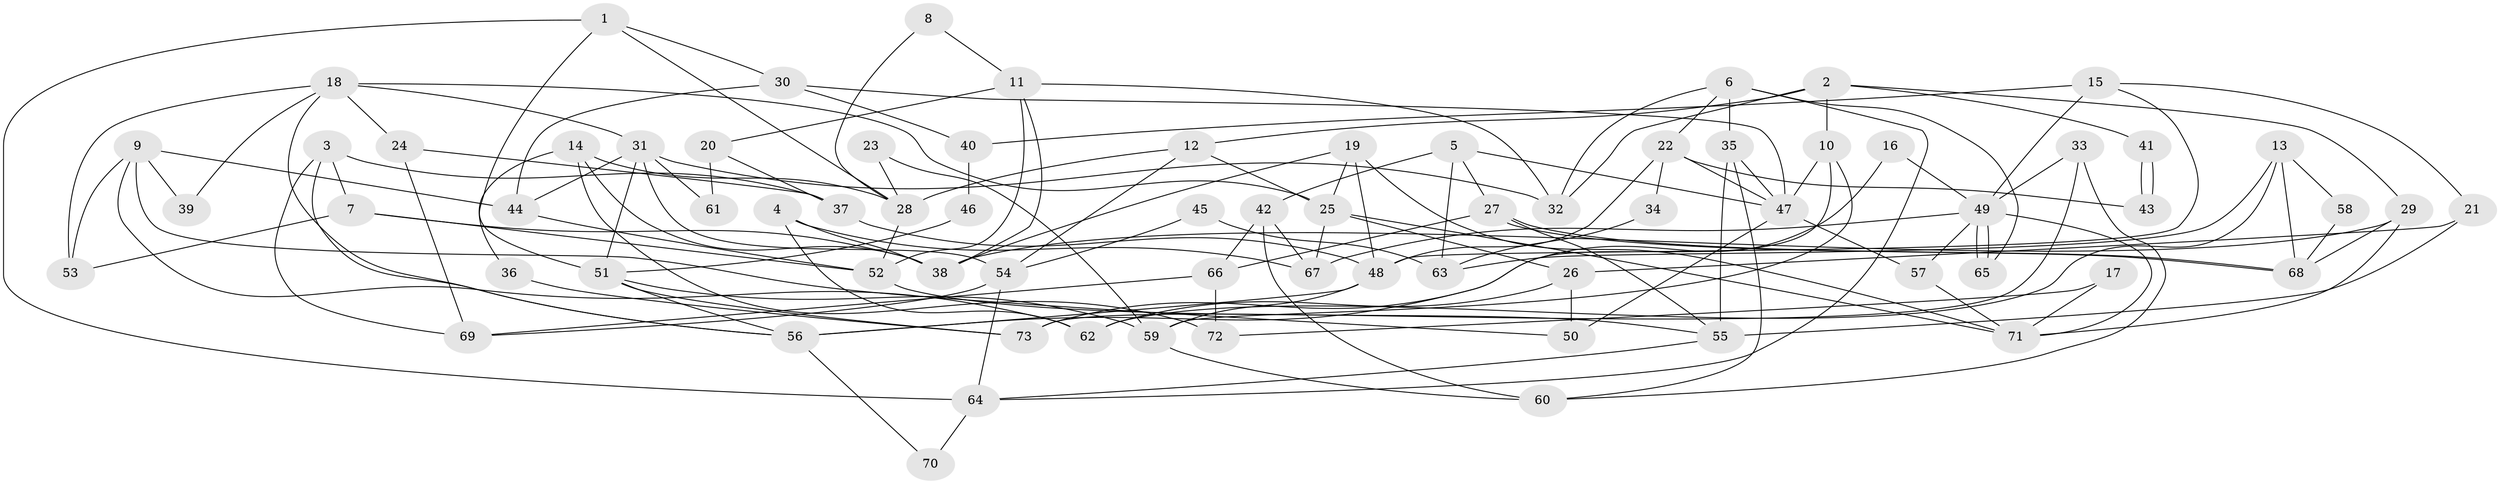 // Generated by graph-tools (version 1.1) at 2025/02/03/09/25 03:02:13]
// undirected, 73 vertices, 146 edges
graph export_dot {
graph [start="1"]
  node [color=gray90,style=filled];
  1;
  2;
  3;
  4;
  5;
  6;
  7;
  8;
  9;
  10;
  11;
  12;
  13;
  14;
  15;
  16;
  17;
  18;
  19;
  20;
  21;
  22;
  23;
  24;
  25;
  26;
  27;
  28;
  29;
  30;
  31;
  32;
  33;
  34;
  35;
  36;
  37;
  38;
  39;
  40;
  41;
  42;
  43;
  44;
  45;
  46;
  47;
  48;
  49;
  50;
  51;
  52;
  53;
  54;
  55;
  56;
  57;
  58;
  59;
  60;
  61;
  62;
  63;
  64;
  65;
  66;
  67;
  68;
  69;
  70;
  71;
  72;
  73;
  1 -- 51;
  1 -- 64;
  1 -- 28;
  1 -- 30;
  2 -- 10;
  2 -- 32;
  2 -- 12;
  2 -- 29;
  2 -- 41;
  3 -- 69;
  3 -- 56;
  3 -- 7;
  3 -- 37;
  4 -- 38;
  4 -- 67;
  4 -- 62;
  5 -- 27;
  5 -- 47;
  5 -- 42;
  5 -- 63;
  6 -- 32;
  6 -- 35;
  6 -- 22;
  6 -- 64;
  6 -- 65;
  7 -- 38;
  7 -- 52;
  7 -- 53;
  8 -- 28;
  8 -- 11;
  9 -- 44;
  9 -- 50;
  9 -- 39;
  9 -- 53;
  9 -- 62;
  10 -- 47;
  10 -- 59;
  10 -- 73;
  11 -- 52;
  11 -- 38;
  11 -- 20;
  11 -- 32;
  12 -- 54;
  12 -- 25;
  12 -- 28;
  13 -- 62;
  13 -- 68;
  13 -- 58;
  13 -- 63;
  14 -- 28;
  14 -- 38;
  14 -- 36;
  14 -- 72;
  15 -- 21;
  15 -- 49;
  15 -- 40;
  15 -- 48;
  16 -- 49;
  16 -- 56;
  17 -- 72;
  17 -- 71;
  18 -- 53;
  18 -- 31;
  18 -- 24;
  18 -- 25;
  18 -- 39;
  18 -- 56;
  19 -- 48;
  19 -- 25;
  19 -- 38;
  19 -- 71;
  20 -- 37;
  20 -- 61;
  21 -- 55;
  21 -- 26;
  22 -- 47;
  22 -- 34;
  22 -- 43;
  22 -- 48;
  23 -- 59;
  23 -- 28;
  24 -- 37;
  24 -- 69;
  25 -- 26;
  25 -- 67;
  25 -- 71;
  26 -- 62;
  26 -- 50;
  27 -- 68;
  27 -- 68;
  27 -- 55;
  27 -- 66;
  28 -- 52;
  29 -- 71;
  29 -- 38;
  29 -- 68;
  30 -- 47;
  30 -- 40;
  30 -- 44;
  31 -- 44;
  31 -- 51;
  31 -- 32;
  31 -- 54;
  31 -- 61;
  33 -- 49;
  33 -- 73;
  33 -- 60;
  34 -- 63;
  35 -- 60;
  35 -- 55;
  35 -- 47;
  36 -- 73;
  37 -- 48;
  40 -- 46;
  41 -- 43;
  41 -- 43;
  42 -- 67;
  42 -- 60;
  42 -- 66;
  44 -- 52;
  45 -- 54;
  45 -- 63;
  46 -- 51;
  47 -- 57;
  47 -- 50;
  48 -- 56;
  48 -- 59;
  49 -- 65;
  49 -- 65;
  49 -- 71;
  49 -- 57;
  49 -- 67;
  51 -- 56;
  51 -- 59;
  51 -- 73;
  52 -- 55;
  54 -- 69;
  54 -- 64;
  55 -- 64;
  56 -- 70;
  57 -- 71;
  58 -- 68;
  59 -- 60;
  64 -- 70;
  66 -- 69;
  66 -- 72;
}
